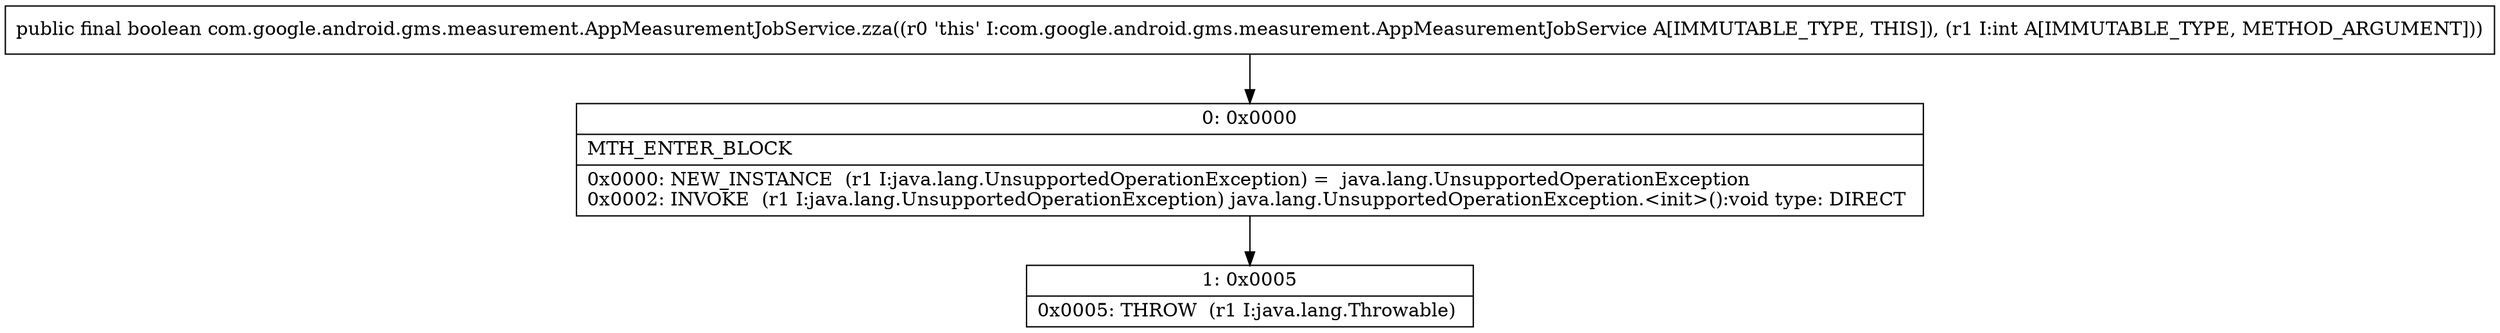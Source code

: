 digraph "CFG forcom.google.android.gms.measurement.AppMeasurementJobService.zza(I)Z" {
Node_0 [shape=record,label="{0\:\ 0x0000|MTH_ENTER_BLOCK\l|0x0000: NEW_INSTANCE  (r1 I:java.lang.UnsupportedOperationException) =  java.lang.UnsupportedOperationException \l0x0002: INVOKE  (r1 I:java.lang.UnsupportedOperationException) java.lang.UnsupportedOperationException.\<init\>():void type: DIRECT \l}"];
Node_1 [shape=record,label="{1\:\ 0x0005|0x0005: THROW  (r1 I:java.lang.Throwable) \l}"];
MethodNode[shape=record,label="{public final boolean com.google.android.gms.measurement.AppMeasurementJobService.zza((r0 'this' I:com.google.android.gms.measurement.AppMeasurementJobService A[IMMUTABLE_TYPE, THIS]), (r1 I:int A[IMMUTABLE_TYPE, METHOD_ARGUMENT])) }"];
MethodNode -> Node_0;
Node_0 -> Node_1;
}

